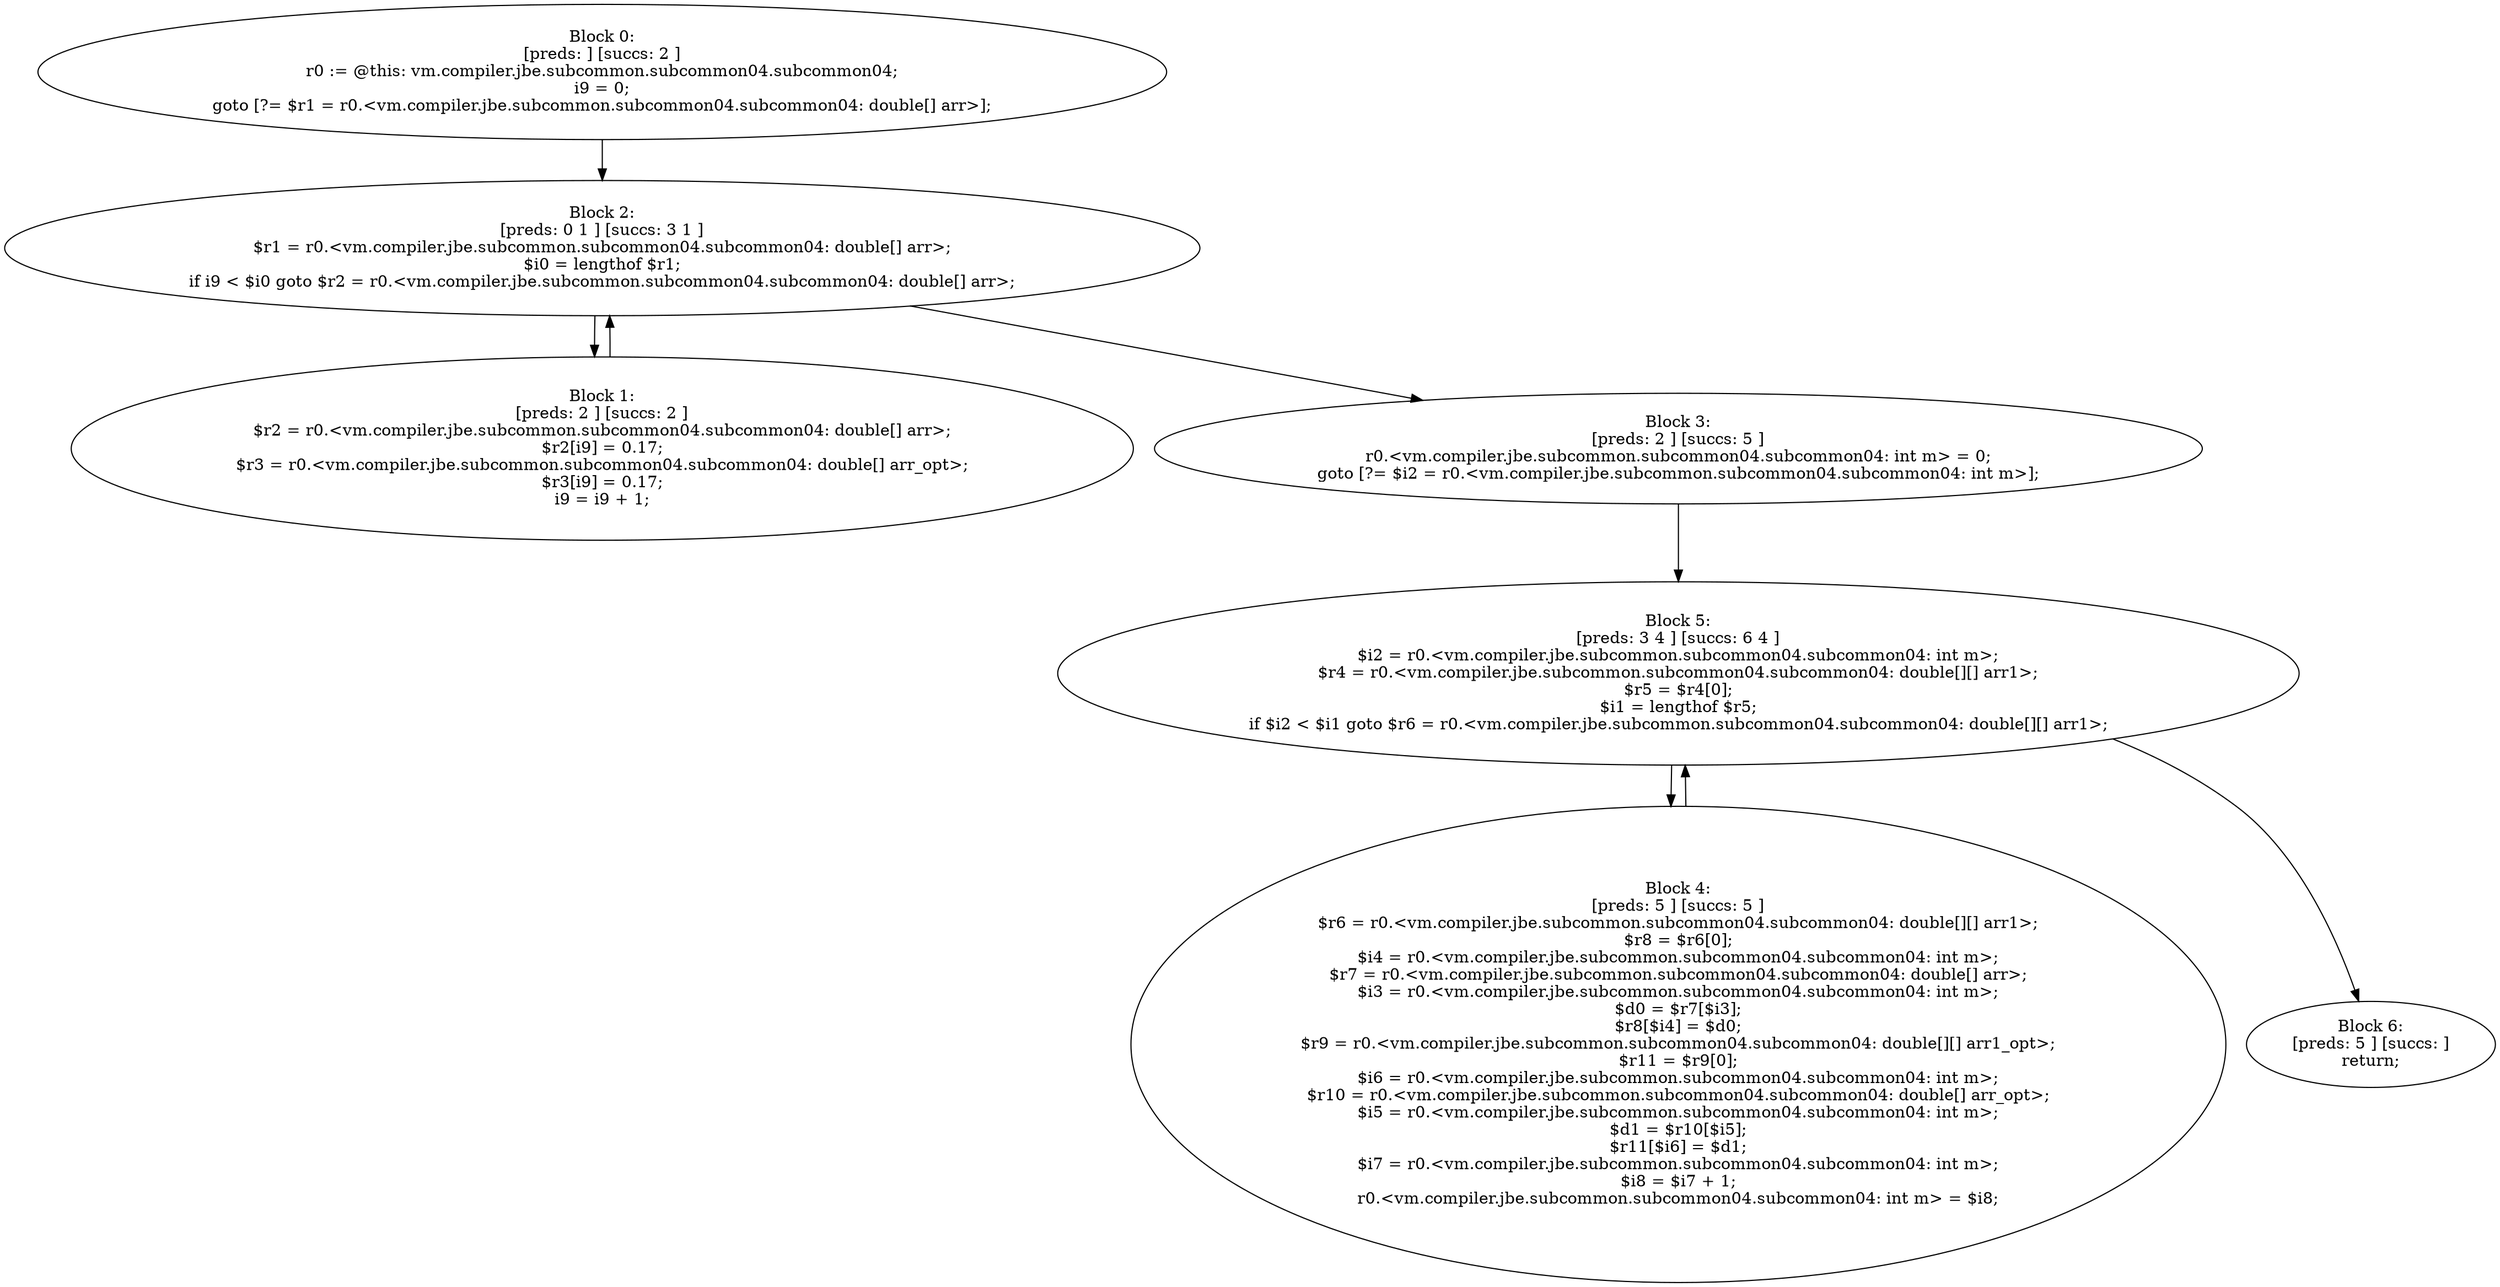 digraph "unitGraph" {
    "Block 0:
[preds: ] [succs: 2 ]
r0 := @this: vm.compiler.jbe.subcommon.subcommon04.subcommon04;
i9 = 0;
goto [?= $r1 = r0.<vm.compiler.jbe.subcommon.subcommon04.subcommon04: double[] arr>];
"
    "Block 1:
[preds: 2 ] [succs: 2 ]
$r2 = r0.<vm.compiler.jbe.subcommon.subcommon04.subcommon04: double[] arr>;
$r2[i9] = 0.17;
$r3 = r0.<vm.compiler.jbe.subcommon.subcommon04.subcommon04: double[] arr_opt>;
$r3[i9] = 0.17;
i9 = i9 + 1;
"
    "Block 2:
[preds: 0 1 ] [succs: 3 1 ]
$r1 = r0.<vm.compiler.jbe.subcommon.subcommon04.subcommon04: double[] arr>;
$i0 = lengthof $r1;
if i9 < $i0 goto $r2 = r0.<vm.compiler.jbe.subcommon.subcommon04.subcommon04: double[] arr>;
"
    "Block 3:
[preds: 2 ] [succs: 5 ]
r0.<vm.compiler.jbe.subcommon.subcommon04.subcommon04: int m> = 0;
goto [?= $i2 = r0.<vm.compiler.jbe.subcommon.subcommon04.subcommon04: int m>];
"
    "Block 4:
[preds: 5 ] [succs: 5 ]
$r6 = r0.<vm.compiler.jbe.subcommon.subcommon04.subcommon04: double[][] arr1>;
$r8 = $r6[0];
$i4 = r0.<vm.compiler.jbe.subcommon.subcommon04.subcommon04: int m>;
$r7 = r0.<vm.compiler.jbe.subcommon.subcommon04.subcommon04: double[] arr>;
$i3 = r0.<vm.compiler.jbe.subcommon.subcommon04.subcommon04: int m>;
$d0 = $r7[$i3];
$r8[$i4] = $d0;
$r9 = r0.<vm.compiler.jbe.subcommon.subcommon04.subcommon04: double[][] arr1_opt>;
$r11 = $r9[0];
$i6 = r0.<vm.compiler.jbe.subcommon.subcommon04.subcommon04: int m>;
$r10 = r0.<vm.compiler.jbe.subcommon.subcommon04.subcommon04: double[] arr_opt>;
$i5 = r0.<vm.compiler.jbe.subcommon.subcommon04.subcommon04: int m>;
$d1 = $r10[$i5];
$r11[$i6] = $d1;
$i7 = r0.<vm.compiler.jbe.subcommon.subcommon04.subcommon04: int m>;
$i8 = $i7 + 1;
r0.<vm.compiler.jbe.subcommon.subcommon04.subcommon04: int m> = $i8;
"
    "Block 5:
[preds: 3 4 ] [succs: 6 4 ]
$i2 = r0.<vm.compiler.jbe.subcommon.subcommon04.subcommon04: int m>;
$r4 = r0.<vm.compiler.jbe.subcommon.subcommon04.subcommon04: double[][] arr1>;
$r5 = $r4[0];
$i1 = lengthof $r5;
if $i2 < $i1 goto $r6 = r0.<vm.compiler.jbe.subcommon.subcommon04.subcommon04: double[][] arr1>;
"
    "Block 6:
[preds: 5 ] [succs: ]
return;
"
    "Block 0:
[preds: ] [succs: 2 ]
r0 := @this: vm.compiler.jbe.subcommon.subcommon04.subcommon04;
i9 = 0;
goto [?= $r1 = r0.<vm.compiler.jbe.subcommon.subcommon04.subcommon04: double[] arr>];
"->"Block 2:
[preds: 0 1 ] [succs: 3 1 ]
$r1 = r0.<vm.compiler.jbe.subcommon.subcommon04.subcommon04: double[] arr>;
$i0 = lengthof $r1;
if i9 < $i0 goto $r2 = r0.<vm.compiler.jbe.subcommon.subcommon04.subcommon04: double[] arr>;
";
    "Block 1:
[preds: 2 ] [succs: 2 ]
$r2 = r0.<vm.compiler.jbe.subcommon.subcommon04.subcommon04: double[] arr>;
$r2[i9] = 0.17;
$r3 = r0.<vm.compiler.jbe.subcommon.subcommon04.subcommon04: double[] arr_opt>;
$r3[i9] = 0.17;
i9 = i9 + 1;
"->"Block 2:
[preds: 0 1 ] [succs: 3 1 ]
$r1 = r0.<vm.compiler.jbe.subcommon.subcommon04.subcommon04: double[] arr>;
$i0 = lengthof $r1;
if i9 < $i0 goto $r2 = r0.<vm.compiler.jbe.subcommon.subcommon04.subcommon04: double[] arr>;
";
    "Block 2:
[preds: 0 1 ] [succs: 3 1 ]
$r1 = r0.<vm.compiler.jbe.subcommon.subcommon04.subcommon04: double[] arr>;
$i0 = lengthof $r1;
if i9 < $i0 goto $r2 = r0.<vm.compiler.jbe.subcommon.subcommon04.subcommon04: double[] arr>;
"->"Block 3:
[preds: 2 ] [succs: 5 ]
r0.<vm.compiler.jbe.subcommon.subcommon04.subcommon04: int m> = 0;
goto [?= $i2 = r0.<vm.compiler.jbe.subcommon.subcommon04.subcommon04: int m>];
";
    "Block 2:
[preds: 0 1 ] [succs: 3 1 ]
$r1 = r0.<vm.compiler.jbe.subcommon.subcommon04.subcommon04: double[] arr>;
$i0 = lengthof $r1;
if i9 < $i0 goto $r2 = r0.<vm.compiler.jbe.subcommon.subcommon04.subcommon04: double[] arr>;
"->"Block 1:
[preds: 2 ] [succs: 2 ]
$r2 = r0.<vm.compiler.jbe.subcommon.subcommon04.subcommon04: double[] arr>;
$r2[i9] = 0.17;
$r3 = r0.<vm.compiler.jbe.subcommon.subcommon04.subcommon04: double[] arr_opt>;
$r3[i9] = 0.17;
i9 = i9 + 1;
";
    "Block 3:
[preds: 2 ] [succs: 5 ]
r0.<vm.compiler.jbe.subcommon.subcommon04.subcommon04: int m> = 0;
goto [?= $i2 = r0.<vm.compiler.jbe.subcommon.subcommon04.subcommon04: int m>];
"->"Block 5:
[preds: 3 4 ] [succs: 6 4 ]
$i2 = r0.<vm.compiler.jbe.subcommon.subcommon04.subcommon04: int m>;
$r4 = r0.<vm.compiler.jbe.subcommon.subcommon04.subcommon04: double[][] arr1>;
$r5 = $r4[0];
$i1 = lengthof $r5;
if $i2 < $i1 goto $r6 = r0.<vm.compiler.jbe.subcommon.subcommon04.subcommon04: double[][] arr1>;
";
    "Block 4:
[preds: 5 ] [succs: 5 ]
$r6 = r0.<vm.compiler.jbe.subcommon.subcommon04.subcommon04: double[][] arr1>;
$r8 = $r6[0];
$i4 = r0.<vm.compiler.jbe.subcommon.subcommon04.subcommon04: int m>;
$r7 = r0.<vm.compiler.jbe.subcommon.subcommon04.subcommon04: double[] arr>;
$i3 = r0.<vm.compiler.jbe.subcommon.subcommon04.subcommon04: int m>;
$d0 = $r7[$i3];
$r8[$i4] = $d0;
$r9 = r0.<vm.compiler.jbe.subcommon.subcommon04.subcommon04: double[][] arr1_opt>;
$r11 = $r9[0];
$i6 = r0.<vm.compiler.jbe.subcommon.subcommon04.subcommon04: int m>;
$r10 = r0.<vm.compiler.jbe.subcommon.subcommon04.subcommon04: double[] arr_opt>;
$i5 = r0.<vm.compiler.jbe.subcommon.subcommon04.subcommon04: int m>;
$d1 = $r10[$i5];
$r11[$i6] = $d1;
$i7 = r0.<vm.compiler.jbe.subcommon.subcommon04.subcommon04: int m>;
$i8 = $i7 + 1;
r0.<vm.compiler.jbe.subcommon.subcommon04.subcommon04: int m> = $i8;
"->"Block 5:
[preds: 3 4 ] [succs: 6 4 ]
$i2 = r0.<vm.compiler.jbe.subcommon.subcommon04.subcommon04: int m>;
$r4 = r0.<vm.compiler.jbe.subcommon.subcommon04.subcommon04: double[][] arr1>;
$r5 = $r4[0];
$i1 = lengthof $r5;
if $i2 < $i1 goto $r6 = r0.<vm.compiler.jbe.subcommon.subcommon04.subcommon04: double[][] arr1>;
";
    "Block 5:
[preds: 3 4 ] [succs: 6 4 ]
$i2 = r0.<vm.compiler.jbe.subcommon.subcommon04.subcommon04: int m>;
$r4 = r0.<vm.compiler.jbe.subcommon.subcommon04.subcommon04: double[][] arr1>;
$r5 = $r4[0];
$i1 = lengthof $r5;
if $i2 < $i1 goto $r6 = r0.<vm.compiler.jbe.subcommon.subcommon04.subcommon04: double[][] arr1>;
"->"Block 6:
[preds: 5 ] [succs: ]
return;
";
    "Block 5:
[preds: 3 4 ] [succs: 6 4 ]
$i2 = r0.<vm.compiler.jbe.subcommon.subcommon04.subcommon04: int m>;
$r4 = r0.<vm.compiler.jbe.subcommon.subcommon04.subcommon04: double[][] arr1>;
$r5 = $r4[0];
$i1 = lengthof $r5;
if $i2 < $i1 goto $r6 = r0.<vm.compiler.jbe.subcommon.subcommon04.subcommon04: double[][] arr1>;
"->"Block 4:
[preds: 5 ] [succs: 5 ]
$r6 = r0.<vm.compiler.jbe.subcommon.subcommon04.subcommon04: double[][] arr1>;
$r8 = $r6[0];
$i4 = r0.<vm.compiler.jbe.subcommon.subcommon04.subcommon04: int m>;
$r7 = r0.<vm.compiler.jbe.subcommon.subcommon04.subcommon04: double[] arr>;
$i3 = r0.<vm.compiler.jbe.subcommon.subcommon04.subcommon04: int m>;
$d0 = $r7[$i3];
$r8[$i4] = $d0;
$r9 = r0.<vm.compiler.jbe.subcommon.subcommon04.subcommon04: double[][] arr1_opt>;
$r11 = $r9[0];
$i6 = r0.<vm.compiler.jbe.subcommon.subcommon04.subcommon04: int m>;
$r10 = r0.<vm.compiler.jbe.subcommon.subcommon04.subcommon04: double[] arr_opt>;
$i5 = r0.<vm.compiler.jbe.subcommon.subcommon04.subcommon04: int m>;
$d1 = $r10[$i5];
$r11[$i6] = $d1;
$i7 = r0.<vm.compiler.jbe.subcommon.subcommon04.subcommon04: int m>;
$i8 = $i7 + 1;
r0.<vm.compiler.jbe.subcommon.subcommon04.subcommon04: int m> = $i8;
";
}
